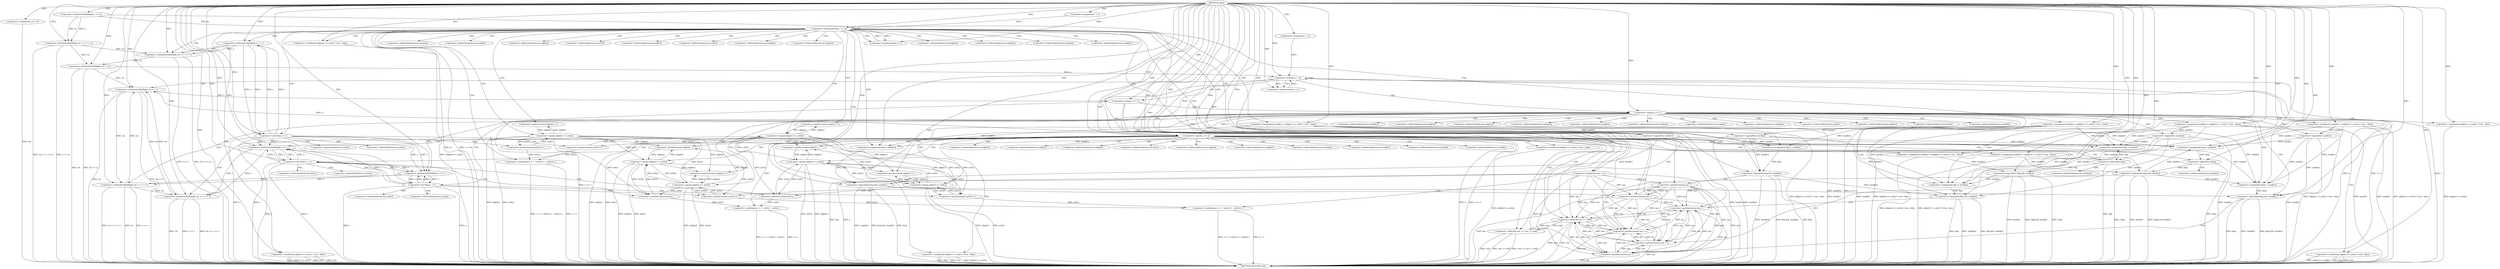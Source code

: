 digraph "input" {  
"1000106" [label = "(METHOD,input)" ]
"1000428" [label = "(METHOD_RETURN,void)" ]
"1000109" [label = "(<operator>.assignment,cnt = 0)" ]
"1000112" [label = "(<operator>.arithmeticShiftRight,cin >> n >> m)" ]
"1000117" [label = "(<operator>.assignment,ans = n)" ]
"1000218" [label = "(<operator>.arithmeticShiftRight,cin >> q)" ]
"1000122" [label = "(<operator>.assignment,i = 1)" ]
"1000125" [label = "(<operator>.lessEqualsThan,i <= m)" ]
"1000128" [label = "(<operator>.postIncrement,i++)" ]
"1000223" [label = "(<operator>.assignment,i = 0)" ]
"1000226" [label = "(<operator>.lessThan,i < q)" ]
"1000229" [label = "(<operator>.postIncrement,i ++)" ]
"1000114" [label = "(<operator>.arithmeticShiftRight,n >> m)" ]
"1000133" [label = "(<operator>.arithmeticShiftRight,cin >> u >> v)" ]
"1000138" [label = "(<operator>.postIncrement,edge[u] ++)" ]
"1000142" [label = "(<operator>.postIncrement,edge[v] ++)" ]
"1000147" [label = "(<operator>.assignment,flag = mark[u])" ]
"1000153" [label = "(<operator>.assignment,king = mark[v])" ]
"1000158" [label = "(<operator>.conditional,u < v ? arr[v]++ : arr[u]++)" ]
"1000170" [label = "(<operator>.assignment,mark[u] = (edge[u] == arr[u] ? true : false))" ]
"1000184" [label = "(<operator>.assignment,mark[v] = (edge[v] == arr[v] ? true : false))" ]
"1000235" [label = "(<operator>.arithmeticShiftRight,cin >> a)" ]
"1000199" [label = "(<operator>.logicalAnd,flag && !mark[u])" ]
"1000209" [label = "(<operator>.logicalAnd,king && !mark[v])" ]
"1000239" [label = "(<operator>.equals,a == 3)" ]
"1000249" [label = "(<operator>.equals,a == 1)" ]
"1000339" [label = "(<operator>.equals,a == 2)" ]
"1000135" [label = "(<operator>.arithmeticShiftRight,u >> v)" ]
"1000159" [label = "(<operator>.lessThan,u < v)" ]
"1000162" [label = "(<operator>.postIncrement,arr[v]++)" ]
"1000166" [label = "(<operator>.postIncrement,arr[u]++)" ]
"1000174" [label = "(<operator>.conditional,edge[u] == arr[u] ? true : false)" ]
"1000188" [label = "(<operator>.conditional,edge[v] == arr[v] ? true : false)" ]
"1000206" [label = "(<operator>.postDecrement,ans --)" ]
"1000216" [label = "(<operator>.postDecrement,ans --)" ]
"1000243" [label = "(<operator>.shiftLeft,cout << ans << endl)" ]
"1000253" [label = "(<operator>.arithmeticShiftRight,cin >> u >> v)" ]
"1000258" [label = "(<operator>.postIncrement,edge[u] ++)" ]
"1000262" [label = "(<operator>.postIncrement,edge[v] ++)" ]
"1000267" [label = "(<operator>.assignment,flag = mark[u])" ]
"1000273" [label = "(<operator>.assignment,king = mark[v])" ]
"1000278" [label = "(<operator>.conditional,u < v ? arr[v]++ : arr[u]++)" ]
"1000290" [label = "(<operator>.assignment,mark[u] = (edge[u] == arr[u] ? true : false))" ]
"1000304" [label = "(<operator>.assignment,mark[v] = (edge[v] == arr[v] ? true : false))" ]
"1000343" [label = "(<operator>.arithmeticShiftRight,cin >> u >> v)" ]
"1000348" [label = "(<operator>.postDecrement,edge[u] --)" ]
"1000352" [label = "(<operator>.postDecrement,edge[v] --)" ]
"1000357" [label = "(<operator>.assignment,flag = mark[u])" ]
"1000363" [label = "(<operator>.assignment,king = mark[v])" ]
"1000368" [label = "(<operator>.conditional,u < v ? arr[v]-- : arr[u]--)" ]
"1000380" [label = "(<operator>.assignment,mark[u] = (edge[u] == arr[u] ? true : false))" ]
"1000394" [label = "(<operator>.assignment,mark[v] = (edge[v] == arr[v] ? true : false))" ]
"1000175" [label = "(<operator>.equals,edge[u] == arr[u])" ]
"1000189" [label = "(<operator>.equals,edge[v] == arr[v])" ]
"1000201" [label = "(<operator>.logicalNot,!mark[u])" ]
"1000211" [label = "(<operator>.logicalNot,!mark[v])" ]
"1000319" [label = "(<operator>.logicalAnd,flag && !mark[u])" ]
"1000329" [label = "(<operator>.logicalAnd,king && !mark[v])" ]
"1000409" [label = "(<operator>.logicalAnd,!flag && mark[u])" ]
"1000419" [label = "(<operator>.logicalAnd,!king && mark[v])" ]
"1000245" [label = "(<operator>.shiftLeft,ans << endl)" ]
"1000255" [label = "(<operator>.arithmeticShiftRight,u >> v)" ]
"1000279" [label = "(<operator>.lessThan,u < v)" ]
"1000282" [label = "(<operator>.postIncrement,arr[v]++)" ]
"1000286" [label = "(<operator>.postIncrement,arr[u]++)" ]
"1000294" [label = "(<operator>.conditional,edge[u] == arr[u] ? true : false)" ]
"1000308" [label = "(<operator>.conditional,edge[v] == arr[v] ? true : false)" ]
"1000326" [label = "(<operator>.postDecrement,ans --)" ]
"1000336" [label = "(<operator>.postDecrement,ans --)" ]
"1000345" [label = "(<operator>.arithmeticShiftRight,u >> v)" ]
"1000369" [label = "(<operator>.lessThan,u < v)" ]
"1000372" [label = "(<operator>.postDecrement,arr[v]--)" ]
"1000376" [label = "(<operator>.postDecrement,arr[u]--)" ]
"1000384" [label = "(<operator>.conditional,edge[u] == arr[u] ? true : false)" ]
"1000398" [label = "(<operator>.conditional,edge[v] == arr[v] ? true : false)" ]
"1000416" [label = "(<operator>.postIncrement,ans ++)" ]
"1000426" [label = "(<operator>.postIncrement,ans ++)" ]
"1000295" [label = "(<operator>.equals,edge[u] == arr[u])" ]
"1000309" [label = "(<operator>.equals,edge[v] == arr[v])" ]
"1000321" [label = "(<operator>.logicalNot,!mark[u])" ]
"1000331" [label = "(<operator>.logicalNot,!mark[v])" ]
"1000385" [label = "(<operator>.equals,edge[u] == arr[u])" ]
"1000399" [label = "(<operator>.equals,edge[v] == arr[v])" ]
"1000410" [label = "(<operator>.logicalNot,!flag)" ]
"1000420" [label = "(<operator>.logicalNot,!king)" ]
"1000139" [label = "(<operator>.indirectIndexAccess,edge[u])" ]
"1000143" [label = "(<operator>.indirectIndexAccess,edge[v])" ]
"1000149" [label = "(<operator>.indirectIndexAccess,mark[u])" ]
"1000155" [label = "(<operator>.indirectIndexAccess,mark[v])" ]
"1000171" [label = "(<operator>.indirectIndexAccess,mark[u])" ]
"1000185" [label = "(<operator>.indirectIndexAccess,mark[v])" ]
"1000163" [label = "(<operator>.indirectIndexAccess,arr[v])" ]
"1000167" [label = "(<operator>.indirectIndexAccess,arr[u])" ]
"1000176" [label = "(<operator>.indirectIndexAccess,edge[u])" ]
"1000179" [label = "(<operator>.indirectIndexAccess,arr[u])" ]
"1000190" [label = "(<operator>.indirectIndexAccess,edge[v])" ]
"1000193" [label = "(<operator>.indirectIndexAccess,arr[v])" ]
"1000202" [label = "(<operator>.indirectIndexAccess,mark[u])" ]
"1000212" [label = "(<operator>.indirectIndexAccess,mark[v])" ]
"1000259" [label = "(<operator>.indirectIndexAccess,edge[u])" ]
"1000263" [label = "(<operator>.indirectIndexAccess,edge[v])" ]
"1000269" [label = "(<operator>.indirectIndexAccess,mark[u])" ]
"1000275" [label = "(<operator>.indirectIndexAccess,mark[v])" ]
"1000291" [label = "(<operator>.indirectIndexAccess,mark[u])" ]
"1000305" [label = "(<operator>.indirectIndexAccess,mark[v])" ]
"1000349" [label = "(<operator>.indirectIndexAccess,edge[u])" ]
"1000353" [label = "(<operator>.indirectIndexAccess,edge[v])" ]
"1000359" [label = "(<operator>.indirectIndexAccess,mark[u])" ]
"1000365" [label = "(<operator>.indirectIndexAccess,mark[v])" ]
"1000381" [label = "(<operator>.indirectIndexAccess,mark[u])" ]
"1000395" [label = "(<operator>.indirectIndexAccess,mark[v])" ]
"1000283" [label = "(<operator>.indirectIndexAccess,arr[v])" ]
"1000287" [label = "(<operator>.indirectIndexAccess,arr[u])" ]
"1000373" [label = "(<operator>.indirectIndexAccess,arr[v])" ]
"1000377" [label = "(<operator>.indirectIndexAccess,arr[u])" ]
"1000412" [label = "(<operator>.indirectIndexAccess,mark[u])" ]
"1000422" [label = "(<operator>.indirectIndexAccess,mark[v])" ]
"1000296" [label = "(<operator>.indirectIndexAccess,edge[u])" ]
"1000299" [label = "(<operator>.indirectIndexAccess,arr[u])" ]
"1000310" [label = "(<operator>.indirectIndexAccess,edge[v])" ]
"1000313" [label = "(<operator>.indirectIndexAccess,arr[v])" ]
"1000322" [label = "(<operator>.indirectIndexAccess,mark[u])" ]
"1000332" [label = "(<operator>.indirectIndexAccess,mark[v])" ]
"1000386" [label = "(<operator>.indirectIndexAccess,edge[u])" ]
"1000389" [label = "(<operator>.indirectIndexAccess,arr[u])" ]
"1000400" [label = "(<operator>.indirectIndexAccess,edge[v])" ]
"1000403" [label = "(<operator>.indirectIndexAccess,arr[v])" ]
  "1000109" -> "1000428"  [ label = "DDG: cnt"] 
  "1000112" -> "1000428"  [ label = "DDG: n >> m"] 
  "1000112" -> "1000428"  [ label = "DDG: cin >> n >> m"] 
  "1000117" -> "1000428"  [ label = "DDG: ans"] 
  "1000117" -> "1000428"  [ label = "DDG: n"] 
  "1000125" -> "1000428"  [ label = "DDG: m"] 
  "1000125" -> "1000428"  [ label = "DDG: i <= m"] 
  "1000218" -> "1000428"  [ label = "DDG: cin"] 
  "1000218" -> "1000428"  [ label = "DDG: cin >> q"] 
  "1000226" -> "1000428"  [ label = "DDG: i"] 
  "1000226" -> "1000428"  [ label = "DDG: q"] 
  "1000226" -> "1000428"  [ label = "DDG: i < q"] 
  "1000235" -> "1000428"  [ label = "DDG: cin"] 
  "1000235" -> "1000428"  [ label = "DDG: cin >> a"] 
  "1000239" -> "1000428"  [ label = "DDG: a == 3"] 
  "1000245" -> "1000428"  [ label = "DDG: ans"] 
  "1000243" -> "1000428"  [ label = "DDG: ans << endl"] 
  "1000243" -> "1000428"  [ label = "DDG: cout << ans << endl"] 
  "1000249" -> "1000428"  [ label = "DDG: a == 1"] 
  "1000253" -> "1000428"  [ label = "DDG: cin"] 
  "1000253" -> "1000428"  [ label = "DDG: u >> v"] 
  "1000253" -> "1000428"  [ label = "DDG: cin >> u >> v"] 
  "1000279" -> "1000428"  [ label = "DDG: u"] 
  "1000279" -> "1000428"  [ label = "DDG: v"] 
  "1000278" -> "1000428"  [ label = "DDG: u < v"] 
  "1000278" -> "1000428"  [ label = "DDG: u < v ? arr[v]++ : arr[u]++"] 
  "1000290" -> "1000428"  [ label = "DDG: mark[u]"] 
  "1000295" -> "1000428"  [ label = "DDG: edge[u]"] 
  "1000295" -> "1000428"  [ label = "DDG: arr[u]"] 
  "1000294" -> "1000428"  [ label = "DDG: edge[u] == arr[u]"] 
  "1000290" -> "1000428"  [ label = "DDG: edge[u] == arr[u] ? true : false"] 
  "1000304" -> "1000428"  [ label = "DDG: mark[v]"] 
  "1000309" -> "1000428"  [ label = "DDG: edge[v]"] 
  "1000309" -> "1000428"  [ label = "DDG: arr[v]"] 
  "1000308" -> "1000428"  [ label = "DDG: edge[v] == arr[v]"] 
  "1000308" -> "1000428"  [ label = "DDG: false"] 
  "1000308" -> "1000428"  [ label = "DDG: true"] 
  "1000304" -> "1000428"  [ label = "DDG: edge[v] == arr[v] ? true : false"] 
  "1000319" -> "1000428"  [ label = "DDG: flag"] 
  "1000321" -> "1000428"  [ label = "DDG: mark[u]"] 
  "1000319" -> "1000428"  [ label = "DDG: !mark[u]"] 
  "1000319" -> "1000428"  [ label = "DDG: flag && !mark[u]"] 
  "1000326" -> "1000428"  [ label = "DDG: ans"] 
  "1000329" -> "1000428"  [ label = "DDG: king"] 
  "1000331" -> "1000428"  [ label = "DDG: mark[v]"] 
  "1000329" -> "1000428"  [ label = "DDG: !mark[v]"] 
  "1000329" -> "1000428"  [ label = "DDG: king && !mark[v]"] 
  "1000336" -> "1000428"  [ label = "DDG: ans"] 
  "1000339" -> "1000428"  [ label = "DDG: a"] 
  "1000339" -> "1000428"  [ label = "DDG: a == 2"] 
  "1000343" -> "1000428"  [ label = "DDG: cin"] 
  "1000343" -> "1000428"  [ label = "DDG: u >> v"] 
  "1000343" -> "1000428"  [ label = "DDG: cin >> u >> v"] 
  "1000369" -> "1000428"  [ label = "DDG: u"] 
  "1000369" -> "1000428"  [ label = "DDG: v"] 
  "1000368" -> "1000428"  [ label = "DDG: u < v"] 
  "1000368" -> "1000428"  [ label = "DDG: u < v ? arr[v]-- : arr[u]--"] 
  "1000385" -> "1000428"  [ label = "DDG: edge[u]"] 
  "1000385" -> "1000428"  [ label = "DDG: arr[u]"] 
  "1000384" -> "1000428"  [ label = "DDG: edge[u] == arr[u]"] 
  "1000380" -> "1000428"  [ label = "DDG: edge[u] == arr[u] ? true : false"] 
  "1000399" -> "1000428"  [ label = "DDG: edge[v]"] 
  "1000399" -> "1000428"  [ label = "DDG: arr[v]"] 
  "1000398" -> "1000428"  [ label = "DDG: edge[v] == arr[v]"] 
  "1000398" -> "1000428"  [ label = "DDG: false"] 
  "1000398" -> "1000428"  [ label = "DDG: true"] 
  "1000394" -> "1000428"  [ label = "DDG: edge[v] == arr[v] ? true : false"] 
  "1000410" -> "1000428"  [ label = "DDG: flag"] 
  "1000409" -> "1000428"  [ label = "DDG: !flag"] 
  "1000409" -> "1000428"  [ label = "DDG: mark[u]"] 
  "1000409" -> "1000428"  [ label = "DDG: !flag && mark[u]"] 
  "1000416" -> "1000428"  [ label = "DDG: ans"] 
  "1000420" -> "1000428"  [ label = "DDG: king"] 
  "1000419" -> "1000428"  [ label = "DDG: !king"] 
  "1000419" -> "1000428"  [ label = "DDG: mark[v]"] 
  "1000419" -> "1000428"  [ label = "DDG: !king && mark[v]"] 
  "1000426" -> "1000428"  [ label = "DDG: ans"] 
  "1000133" -> "1000428"  [ label = "DDG: u >> v"] 
  "1000133" -> "1000428"  [ label = "DDG: cin >> u >> v"] 
  "1000159" -> "1000428"  [ label = "DDG: u"] 
  "1000159" -> "1000428"  [ label = "DDG: v"] 
  "1000158" -> "1000428"  [ label = "DDG: u < v"] 
  "1000158" -> "1000428"  [ label = "DDG: u < v ? arr[v]++ : arr[u]++"] 
  "1000170" -> "1000428"  [ label = "DDG: mark[u]"] 
  "1000175" -> "1000428"  [ label = "DDG: edge[u]"] 
  "1000175" -> "1000428"  [ label = "DDG: arr[u]"] 
  "1000174" -> "1000428"  [ label = "DDG: edge[u] == arr[u]"] 
  "1000170" -> "1000428"  [ label = "DDG: edge[u] == arr[u] ? true : false"] 
  "1000184" -> "1000428"  [ label = "DDG: mark[v]"] 
  "1000189" -> "1000428"  [ label = "DDG: edge[v]"] 
  "1000189" -> "1000428"  [ label = "DDG: arr[v]"] 
  "1000188" -> "1000428"  [ label = "DDG: edge[v] == arr[v]"] 
  "1000188" -> "1000428"  [ label = "DDG: false"] 
  "1000188" -> "1000428"  [ label = "DDG: true"] 
  "1000184" -> "1000428"  [ label = "DDG: edge[v] == arr[v] ? true : false"] 
  "1000199" -> "1000428"  [ label = "DDG: flag"] 
  "1000201" -> "1000428"  [ label = "DDG: mark[u]"] 
  "1000199" -> "1000428"  [ label = "DDG: !mark[u]"] 
  "1000199" -> "1000428"  [ label = "DDG: flag && !mark[u]"] 
  "1000206" -> "1000428"  [ label = "DDG: ans"] 
  "1000209" -> "1000428"  [ label = "DDG: king"] 
  "1000211" -> "1000428"  [ label = "DDG: mark[v]"] 
  "1000209" -> "1000428"  [ label = "DDG: !mark[v]"] 
  "1000209" -> "1000428"  [ label = "DDG: king && !mark[v]"] 
  "1000216" -> "1000428"  [ label = "DDG: ans"] 
  "1000243" -> "1000428"  [ label = "DDG: cout"] 
  "1000245" -> "1000428"  [ label = "DDG: endl"] 
  "1000106" -> "1000109"  [ label = "DDG: "] 
  "1000114" -> "1000117"  [ label = "DDG: n"] 
  "1000106" -> "1000117"  [ label = "DDG: "] 
  "1000106" -> "1000112"  [ label = "DDG: "] 
  "1000114" -> "1000112"  [ label = "DDG: n"] 
  "1000114" -> "1000112"  [ label = "DDG: m"] 
  "1000106" -> "1000122"  [ label = "DDG: "] 
  "1000112" -> "1000218"  [ label = "DDG: cin"] 
  "1000133" -> "1000218"  [ label = "DDG: cin"] 
  "1000106" -> "1000218"  [ label = "DDG: "] 
  "1000106" -> "1000223"  [ label = "DDG: "] 
  "1000106" -> "1000114"  [ label = "DDG: "] 
  "1000122" -> "1000125"  [ label = "DDG: i"] 
  "1000128" -> "1000125"  [ label = "DDG: i"] 
  "1000106" -> "1000125"  [ label = "DDG: "] 
  "1000114" -> "1000125"  [ label = "DDG: m"] 
  "1000125" -> "1000128"  [ label = "DDG: i"] 
  "1000106" -> "1000128"  [ label = "DDG: "] 
  "1000170" -> "1000147"  [ label = "DDG: mark[u]"] 
  "1000201" -> "1000147"  [ label = "DDG: mark[u]"] 
  "1000184" -> "1000153"  [ label = "DDG: mark[v]"] 
  "1000211" -> "1000153"  [ label = "DDG: mark[v]"] 
  "1000106" -> "1000170"  [ label = "DDG: "] 
  "1000106" -> "1000184"  [ label = "DDG: "] 
  "1000223" -> "1000226"  [ label = "DDG: i"] 
  "1000229" -> "1000226"  [ label = "DDG: i"] 
  "1000106" -> "1000226"  [ label = "DDG: "] 
  "1000218" -> "1000226"  [ label = "DDG: q"] 
  "1000226" -> "1000229"  [ label = "DDG: i"] 
  "1000106" -> "1000229"  [ label = "DDG: "] 
  "1000112" -> "1000133"  [ label = "DDG: cin"] 
  "1000106" -> "1000133"  [ label = "DDG: "] 
  "1000135" -> "1000133"  [ label = "DDG: v"] 
  "1000135" -> "1000133"  [ label = "DDG: u"] 
  "1000175" -> "1000138"  [ label = "DDG: edge[u]"] 
  "1000189" -> "1000142"  [ label = "DDG: edge[v]"] 
  "1000106" -> "1000147"  [ label = "DDG: "] 
  "1000106" -> "1000153"  [ label = "DDG: "] 
  "1000162" -> "1000158"  [ label = "DDG: arr[v]"] 
  "1000166" -> "1000158"  [ label = "DDG: arr[u]"] 
  "1000218" -> "1000235"  [ label = "DDG: cin"] 
  "1000253" -> "1000235"  [ label = "DDG: cin"] 
  "1000343" -> "1000235"  [ label = "DDG: cin"] 
  "1000106" -> "1000235"  [ label = "DDG: "] 
  "1000339" -> "1000235"  [ label = "DDG: a"] 
  "1000159" -> "1000135"  [ label = "DDG: u"] 
  "1000106" -> "1000135"  [ label = "DDG: "] 
  "1000159" -> "1000135"  [ label = "DDG: v"] 
  "1000135" -> "1000159"  [ label = "DDG: u"] 
  "1000106" -> "1000159"  [ label = "DDG: "] 
  "1000135" -> "1000159"  [ label = "DDG: v"] 
  "1000189" -> "1000162"  [ label = "DDG: arr[v]"] 
  "1000175" -> "1000166"  [ label = "DDG: arr[u]"] 
  "1000106" -> "1000174"  [ label = "DDG: "] 
  "1000106" -> "1000188"  [ label = "DDG: "] 
  "1000147" -> "1000199"  [ label = "DDG: flag"] 
  "1000106" -> "1000199"  [ label = "DDG: "] 
  "1000201" -> "1000199"  [ label = "DDG: mark[u]"] 
  "1000153" -> "1000209"  [ label = "DDG: king"] 
  "1000106" -> "1000209"  [ label = "DDG: "] 
  "1000211" -> "1000209"  [ label = "DDG: mark[v]"] 
  "1000235" -> "1000239"  [ label = "DDG: a"] 
  "1000106" -> "1000239"  [ label = "DDG: "] 
  "1000239" -> "1000249"  [ label = "DDG: a"] 
  "1000106" -> "1000249"  [ label = "DDG: "] 
  "1000290" -> "1000267"  [ label = "DDG: mark[u]"] 
  "1000321" -> "1000267"  [ label = "DDG: mark[u]"] 
  "1000409" -> "1000267"  [ label = "DDG: mark[u]"] 
  "1000170" -> "1000267"  [ label = "DDG: mark[u]"] 
  "1000201" -> "1000267"  [ label = "DDG: mark[u]"] 
  "1000304" -> "1000273"  [ label = "DDG: mark[v]"] 
  "1000331" -> "1000273"  [ label = "DDG: mark[v]"] 
  "1000419" -> "1000273"  [ label = "DDG: mark[v]"] 
  "1000184" -> "1000273"  [ label = "DDG: mark[v]"] 
  "1000211" -> "1000273"  [ label = "DDG: mark[v]"] 
  "1000106" -> "1000290"  [ label = "DDG: "] 
  "1000106" -> "1000304"  [ label = "DDG: "] 
  "1000249" -> "1000339"  [ label = "DDG: a"] 
  "1000106" -> "1000339"  [ label = "DDG: "] 
  "1000290" -> "1000357"  [ label = "DDG: mark[u]"] 
  "1000321" -> "1000357"  [ label = "DDG: mark[u]"] 
  "1000409" -> "1000357"  [ label = "DDG: mark[u]"] 
  "1000170" -> "1000357"  [ label = "DDG: mark[u]"] 
  "1000201" -> "1000357"  [ label = "DDG: mark[u]"] 
  "1000304" -> "1000363"  [ label = "DDG: mark[v]"] 
  "1000331" -> "1000363"  [ label = "DDG: mark[v]"] 
  "1000419" -> "1000363"  [ label = "DDG: mark[v]"] 
  "1000184" -> "1000363"  [ label = "DDG: mark[v]"] 
  "1000211" -> "1000363"  [ label = "DDG: mark[v]"] 
  "1000106" -> "1000380"  [ label = "DDG: "] 
  "1000106" -> "1000394"  [ label = "DDG: "] 
  "1000138" -> "1000175"  [ label = "DDG: edge[u]"] 
  "1000166" -> "1000175"  [ label = "DDG: arr[u]"] 
  "1000142" -> "1000189"  [ label = "DDG: edge[v]"] 
  "1000162" -> "1000189"  [ label = "DDG: arr[v]"] 
  "1000170" -> "1000201"  [ label = "DDG: mark[u]"] 
  "1000117" -> "1000206"  [ label = "DDG: ans"] 
  "1000216" -> "1000206"  [ label = "DDG: ans"] 
  "1000106" -> "1000206"  [ label = "DDG: "] 
  "1000184" -> "1000211"  [ label = "DDG: mark[v]"] 
  "1000117" -> "1000216"  [ label = "DDG: ans"] 
  "1000206" -> "1000216"  [ label = "DDG: ans"] 
  "1000106" -> "1000216"  [ label = "DDG: "] 
  "1000106" -> "1000243"  [ label = "DDG: "] 
  "1000245" -> "1000243"  [ label = "DDG: endl"] 
  "1000245" -> "1000243"  [ label = "DDG: ans"] 
  "1000235" -> "1000253"  [ label = "DDG: cin"] 
  "1000106" -> "1000253"  [ label = "DDG: "] 
  "1000255" -> "1000253"  [ label = "DDG: u"] 
  "1000255" -> "1000253"  [ label = "DDG: v"] 
  "1000295" -> "1000258"  [ label = "DDG: edge[u]"] 
  "1000385" -> "1000258"  [ label = "DDG: edge[u]"] 
  "1000175" -> "1000258"  [ label = "DDG: edge[u]"] 
  "1000309" -> "1000262"  [ label = "DDG: edge[v]"] 
  "1000399" -> "1000262"  [ label = "DDG: edge[v]"] 
  "1000189" -> "1000262"  [ label = "DDG: edge[v]"] 
  "1000106" -> "1000267"  [ label = "DDG: "] 
  "1000106" -> "1000273"  [ label = "DDG: "] 
  "1000282" -> "1000278"  [ label = "DDG: arr[v]"] 
  "1000286" -> "1000278"  [ label = "DDG: arr[u]"] 
  "1000235" -> "1000343"  [ label = "DDG: cin"] 
  "1000253" -> "1000343"  [ label = "DDG: cin"] 
  "1000106" -> "1000343"  [ label = "DDG: "] 
  "1000345" -> "1000343"  [ label = "DDG: v"] 
  "1000345" -> "1000343"  [ label = "DDG: u"] 
  "1000295" -> "1000348"  [ label = "DDG: edge[u]"] 
  "1000385" -> "1000348"  [ label = "DDG: edge[u]"] 
  "1000175" -> "1000348"  [ label = "DDG: edge[u]"] 
  "1000309" -> "1000352"  [ label = "DDG: edge[v]"] 
  "1000399" -> "1000352"  [ label = "DDG: edge[v]"] 
  "1000189" -> "1000352"  [ label = "DDG: edge[v]"] 
  "1000106" -> "1000357"  [ label = "DDG: "] 
  "1000106" -> "1000363"  [ label = "DDG: "] 
  "1000372" -> "1000368"  [ label = "DDG: arr[v]"] 
  "1000376" -> "1000368"  [ label = "DDG: arr[u]"] 
  "1000117" -> "1000245"  [ label = "DDG: ans"] 
  "1000326" -> "1000245"  [ label = "DDG: ans"] 
  "1000336" -> "1000245"  [ label = "DDG: ans"] 
  "1000416" -> "1000245"  [ label = "DDG: ans"] 
  "1000426" -> "1000245"  [ label = "DDG: ans"] 
  "1000206" -> "1000245"  [ label = "DDG: ans"] 
  "1000216" -> "1000245"  [ label = "DDG: ans"] 
  "1000106" -> "1000245"  [ label = "DDG: "] 
  "1000279" -> "1000255"  [ label = "DDG: u"] 
  "1000369" -> "1000255"  [ label = "DDG: u"] 
  "1000159" -> "1000255"  [ label = "DDG: u"] 
  "1000106" -> "1000255"  [ label = "DDG: "] 
  "1000279" -> "1000255"  [ label = "DDG: v"] 
  "1000369" -> "1000255"  [ label = "DDG: v"] 
  "1000159" -> "1000255"  [ label = "DDG: v"] 
  "1000255" -> "1000279"  [ label = "DDG: u"] 
  "1000106" -> "1000279"  [ label = "DDG: "] 
  "1000255" -> "1000279"  [ label = "DDG: v"] 
  "1000309" -> "1000282"  [ label = "DDG: arr[v]"] 
  "1000399" -> "1000282"  [ label = "DDG: arr[v]"] 
  "1000189" -> "1000282"  [ label = "DDG: arr[v]"] 
  "1000295" -> "1000286"  [ label = "DDG: arr[u]"] 
  "1000385" -> "1000286"  [ label = "DDG: arr[u]"] 
  "1000175" -> "1000286"  [ label = "DDG: arr[u]"] 
  "1000106" -> "1000294"  [ label = "DDG: "] 
  "1000106" -> "1000308"  [ label = "DDG: "] 
  "1000267" -> "1000319"  [ label = "DDG: flag"] 
  "1000106" -> "1000319"  [ label = "DDG: "] 
  "1000199" -> "1000319"  [ label = "DDG: !mark[u]"] 
  "1000321" -> "1000319"  [ label = "DDG: mark[u]"] 
  "1000273" -> "1000329"  [ label = "DDG: king"] 
  "1000106" -> "1000329"  [ label = "DDG: "] 
  "1000209" -> "1000329"  [ label = "DDG: !mark[v]"] 
  "1000331" -> "1000329"  [ label = "DDG: mark[v]"] 
  "1000279" -> "1000345"  [ label = "DDG: u"] 
  "1000369" -> "1000345"  [ label = "DDG: u"] 
  "1000159" -> "1000345"  [ label = "DDG: u"] 
  "1000106" -> "1000345"  [ label = "DDG: "] 
  "1000279" -> "1000345"  [ label = "DDG: v"] 
  "1000369" -> "1000345"  [ label = "DDG: v"] 
  "1000159" -> "1000345"  [ label = "DDG: v"] 
  "1000345" -> "1000369"  [ label = "DDG: u"] 
  "1000106" -> "1000369"  [ label = "DDG: "] 
  "1000345" -> "1000369"  [ label = "DDG: v"] 
  "1000309" -> "1000372"  [ label = "DDG: arr[v]"] 
  "1000399" -> "1000372"  [ label = "DDG: arr[v]"] 
  "1000189" -> "1000372"  [ label = "DDG: arr[v]"] 
  "1000295" -> "1000376"  [ label = "DDG: arr[u]"] 
  "1000385" -> "1000376"  [ label = "DDG: arr[u]"] 
  "1000175" -> "1000376"  [ label = "DDG: arr[u]"] 
  "1000106" -> "1000384"  [ label = "DDG: "] 
  "1000106" -> "1000398"  [ label = "DDG: "] 
  "1000410" -> "1000409"  [ label = "DDG: flag"] 
  "1000380" -> "1000409"  [ label = "DDG: mark[u]"] 
  "1000420" -> "1000419"  [ label = "DDG: king"] 
  "1000394" -> "1000419"  [ label = "DDG: mark[v]"] 
  "1000258" -> "1000295"  [ label = "DDG: edge[u]"] 
  "1000286" -> "1000295"  [ label = "DDG: arr[u]"] 
  "1000385" -> "1000295"  [ label = "DDG: arr[u]"] 
  "1000175" -> "1000295"  [ label = "DDG: arr[u]"] 
  "1000262" -> "1000309"  [ label = "DDG: edge[v]"] 
  "1000282" -> "1000309"  [ label = "DDG: arr[v]"] 
  "1000399" -> "1000309"  [ label = "DDG: arr[v]"] 
  "1000189" -> "1000309"  [ label = "DDG: arr[v]"] 
  "1000290" -> "1000321"  [ label = "DDG: mark[u]"] 
  "1000117" -> "1000326"  [ label = "DDG: ans"] 
  "1000245" -> "1000326"  [ label = "DDG: ans"] 
  "1000336" -> "1000326"  [ label = "DDG: ans"] 
  "1000416" -> "1000326"  [ label = "DDG: ans"] 
  "1000426" -> "1000326"  [ label = "DDG: ans"] 
  "1000206" -> "1000326"  [ label = "DDG: ans"] 
  "1000216" -> "1000326"  [ label = "DDG: ans"] 
  "1000106" -> "1000326"  [ label = "DDG: "] 
  "1000304" -> "1000331"  [ label = "DDG: mark[v]"] 
  "1000117" -> "1000336"  [ label = "DDG: ans"] 
  "1000245" -> "1000336"  [ label = "DDG: ans"] 
  "1000326" -> "1000336"  [ label = "DDG: ans"] 
  "1000416" -> "1000336"  [ label = "DDG: ans"] 
  "1000426" -> "1000336"  [ label = "DDG: ans"] 
  "1000206" -> "1000336"  [ label = "DDG: ans"] 
  "1000216" -> "1000336"  [ label = "DDG: ans"] 
  "1000106" -> "1000336"  [ label = "DDG: "] 
  "1000348" -> "1000385"  [ label = "DDG: edge[u]"] 
  "1000295" -> "1000385"  [ label = "DDG: arr[u]"] 
  "1000376" -> "1000385"  [ label = "DDG: arr[u]"] 
  "1000175" -> "1000385"  [ label = "DDG: arr[u]"] 
  "1000352" -> "1000399"  [ label = "DDG: edge[v]"] 
  "1000309" -> "1000399"  [ label = "DDG: arr[v]"] 
  "1000372" -> "1000399"  [ label = "DDG: arr[v]"] 
  "1000189" -> "1000399"  [ label = "DDG: arr[v]"] 
  "1000357" -> "1000410"  [ label = "DDG: flag"] 
  "1000106" -> "1000410"  [ label = "DDG: "] 
  "1000117" -> "1000416"  [ label = "DDG: ans"] 
  "1000245" -> "1000416"  [ label = "DDG: ans"] 
  "1000326" -> "1000416"  [ label = "DDG: ans"] 
  "1000336" -> "1000416"  [ label = "DDG: ans"] 
  "1000426" -> "1000416"  [ label = "DDG: ans"] 
  "1000206" -> "1000416"  [ label = "DDG: ans"] 
  "1000216" -> "1000416"  [ label = "DDG: ans"] 
  "1000106" -> "1000416"  [ label = "DDG: "] 
  "1000363" -> "1000420"  [ label = "DDG: king"] 
  "1000106" -> "1000420"  [ label = "DDG: "] 
  "1000117" -> "1000426"  [ label = "DDG: ans"] 
  "1000245" -> "1000426"  [ label = "DDG: ans"] 
  "1000326" -> "1000426"  [ label = "DDG: ans"] 
  "1000336" -> "1000426"  [ label = "DDG: ans"] 
  "1000416" -> "1000426"  [ label = "DDG: ans"] 
  "1000206" -> "1000426"  [ label = "DDG: ans"] 
  "1000216" -> "1000426"  [ label = "DDG: ans"] 
  "1000106" -> "1000426"  [ label = "DDG: "] 
  "1000125" -> "1000174"  [ label = "CDG: "] 
  "1000125" -> "1000142"  [ label = "CDG: "] 
  "1000125" -> "1000128"  [ label = "CDG: "] 
  "1000125" -> "1000199"  [ label = "CDG: "] 
  "1000125" -> "1000133"  [ label = "CDG: "] 
  "1000125" -> "1000188"  [ label = "CDG: "] 
  "1000125" -> "1000190"  [ label = "CDG: "] 
  "1000125" -> "1000176"  [ label = "CDG: "] 
  "1000125" -> "1000138"  [ label = "CDG: "] 
  "1000125" -> "1000189"  [ label = "CDG: "] 
  "1000125" -> "1000143"  [ label = "CDG: "] 
  "1000125" -> "1000158"  [ label = "CDG: "] 
  "1000125" -> "1000147"  [ label = "CDG: "] 
  "1000125" -> "1000193"  [ label = "CDG: "] 
  "1000125" -> "1000184"  [ label = "CDG: "] 
  "1000125" -> "1000125"  [ label = "CDG: "] 
  "1000125" -> "1000139"  [ label = "CDG: "] 
  "1000125" -> "1000149"  [ label = "CDG: "] 
  "1000125" -> "1000175"  [ label = "CDG: "] 
  "1000125" -> "1000179"  [ label = "CDG: "] 
  "1000125" -> "1000185"  [ label = "CDG: "] 
  "1000125" -> "1000153"  [ label = "CDG: "] 
  "1000125" -> "1000135"  [ label = "CDG: "] 
  "1000125" -> "1000159"  [ label = "CDG: "] 
  "1000125" -> "1000155"  [ label = "CDG: "] 
  "1000125" -> "1000170"  [ label = "CDG: "] 
  "1000125" -> "1000171"  [ label = "CDG: "] 
  "1000125" -> "1000209"  [ label = "CDG: "] 
  "1000125" -> "1000212"  [ label = "CDG: "] 
  "1000125" -> "1000211"  [ label = "CDG: "] 
  "1000125" -> "1000201"  [ label = "CDG: "] 
  "1000125" -> "1000202"  [ label = "CDG: "] 
  "1000226" -> "1000235"  [ label = "CDG: "] 
  "1000226" -> "1000226"  [ label = "CDG: "] 
  "1000226" -> "1000249"  [ label = "CDG: "] 
  "1000226" -> "1000339"  [ label = "CDG: "] 
  "1000226" -> "1000239"  [ label = "CDG: "] 
  "1000226" -> "1000229"  [ label = "CDG: "] 
  "1000159" -> "1000167"  [ label = "CDG: "] 
  "1000159" -> "1000162"  [ label = "CDG: "] 
  "1000159" -> "1000166"  [ label = "CDG: "] 
  "1000159" -> "1000163"  [ label = "CDG: "] 
  "1000199" -> "1000206"  [ label = "CDG: "] 
  "1000209" -> "1000216"  [ label = "CDG: "] 
  "1000239" -> "1000243"  [ label = "CDG: "] 
  "1000239" -> "1000245"  [ label = "CDG: "] 
  "1000249" -> "1000294"  [ label = "CDG: "] 
  "1000249" -> "1000258"  [ label = "CDG: "] 
  "1000249" -> "1000310"  [ label = "CDG: "] 
  "1000249" -> "1000269"  [ label = "CDG: "] 
  "1000249" -> "1000308"  [ label = "CDG: "] 
  "1000249" -> "1000263"  [ label = "CDG: "] 
  "1000249" -> "1000309"  [ label = "CDG: "] 
  "1000249" -> "1000262"  [ label = "CDG: "] 
  "1000249" -> "1000299"  [ label = "CDG: "] 
  "1000249" -> "1000319"  [ label = "CDG: "] 
  "1000249" -> "1000267"  [ label = "CDG: "] 
  "1000249" -> "1000305"  [ label = "CDG: "] 
  "1000249" -> "1000255"  [ label = "CDG: "] 
  "1000249" -> "1000291"  [ label = "CDG: "] 
  "1000249" -> "1000313"  [ label = "CDG: "] 
  "1000249" -> "1000259"  [ label = "CDG: "] 
  "1000249" -> "1000329"  [ label = "CDG: "] 
  "1000249" -> "1000304"  [ label = "CDG: "] 
  "1000249" -> "1000273"  [ label = "CDG: "] 
  "1000249" -> "1000295"  [ label = "CDG: "] 
  "1000249" -> "1000279"  [ label = "CDG: "] 
  "1000249" -> "1000290"  [ label = "CDG: "] 
  "1000249" -> "1000296"  [ label = "CDG: "] 
  "1000249" -> "1000253"  [ label = "CDG: "] 
  "1000249" -> "1000278"  [ label = "CDG: "] 
  "1000249" -> "1000275"  [ label = "CDG: "] 
  "1000249" -> "1000332"  [ label = "CDG: "] 
  "1000249" -> "1000331"  [ label = "CDG: "] 
  "1000249" -> "1000321"  [ label = "CDG: "] 
  "1000249" -> "1000322"  [ label = "CDG: "] 
  "1000339" -> "1000389"  [ label = "CDG: "] 
  "1000339" -> "1000368"  [ label = "CDG: "] 
  "1000339" -> "1000353"  [ label = "CDG: "] 
  "1000339" -> "1000349"  [ label = "CDG: "] 
  "1000339" -> "1000398"  [ label = "CDG: "] 
  "1000339" -> "1000357"  [ label = "CDG: "] 
  "1000339" -> "1000410"  [ label = "CDG: "] 
  "1000339" -> "1000394"  [ label = "CDG: "] 
  "1000339" -> "1000348"  [ label = "CDG: "] 
  "1000339" -> "1000419"  [ label = "CDG: "] 
  "1000339" -> "1000400"  [ label = "CDG: "] 
  "1000339" -> "1000399"  [ label = "CDG: "] 
  "1000339" -> "1000381"  [ label = "CDG: "] 
  "1000339" -> "1000369"  [ label = "CDG: "] 
  "1000339" -> "1000409"  [ label = "CDG: "] 
  "1000339" -> "1000345"  [ label = "CDG: "] 
  "1000339" -> "1000385"  [ label = "CDG: "] 
  "1000339" -> "1000420"  [ label = "CDG: "] 
  "1000339" -> "1000363"  [ label = "CDG: "] 
  "1000339" -> "1000352"  [ label = "CDG: "] 
  "1000339" -> "1000386"  [ label = "CDG: "] 
  "1000339" -> "1000380"  [ label = "CDG: "] 
  "1000339" -> "1000359"  [ label = "CDG: "] 
  "1000339" -> "1000384"  [ label = "CDG: "] 
  "1000339" -> "1000403"  [ label = "CDG: "] 
  "1000339" -> "1000365"  [ label = "CDG: "] 
  "1000339" -> "1000343"  [ label = "CDG: "] 
  "1000339" -> "1000395"  [ label = "CDG: "] 
  "1000279" -> "1000282"  [ label = "CDG: "] 
  "1000279" -> "1000286"  [ label = "CDG: "] 
  "1000279" -> "1000287"  [ label = "CDG: "] 
  "1000279" -> "1000283"  [ label = "CDG: "] 
  "1000319" -> "1000326"  [ label = "CDG: "] 
  "1000329" -> "1000336"  [ label = "CDG: "] 
  "1000369" -> "1000376"  [ label = "CDG: "] 
  "1000369" -> "1000377"  [ label = "CDG: "] 
  "1000369" -> "1000372"  [ label = "CDG: "] 
  "1000369" -> "1000373"  [ label = "CDG: "] 
  "1000409" -> "1000416"  [ label = "CDG: "] 
  "1000419" -> "1000426"  [ label = "CDG: "] 
  "1000410" -> "1000412"  [ label = "CDG: "] 
  "1000420" -> "1000422"  [ label = "CDG: "] 
}

